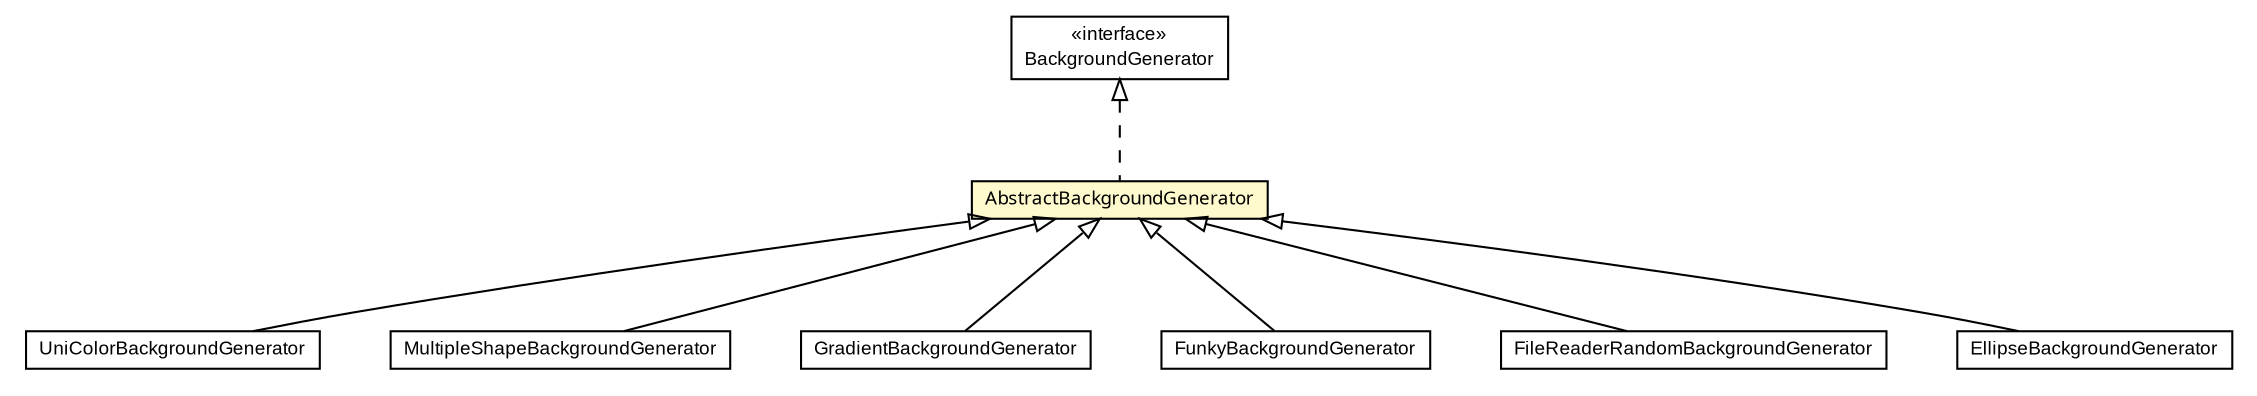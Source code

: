 #!/usr/local/bin/dot
#
# Class diagram 
# Generated by UmlGraph version 4.6 (http://www.spinellis.gr/sw/umlgraph)
#

digraph G {
	edge [fontname="arial",fontsize=10,labelfontname="arial",labelfontsize=10];
	node [fontname="arial",fontsize=10,shape=plaintext];
	// com.octo.captcha.component.image.backgroundgenerator.UniColorBackgroundGenerator
	c6528 [label=<<table border="0" cellborder="1" cellspacing="0" cellpadding="2" port="p" href="./UniColorBackgroundGenerator.html">
		<tr><td><table border="0" cellspacing="0" cellpadding="1">
			<tr><td> UniColorBackgroundGenerator </td></tr>
		</table></td></tr>
		</table>>, fontname="arial", fontcolor="black", fontsize=9.0];
	// com.octo.captcha.component.image.backgroundgenerator.MultipleShapeBackgroundGenerator
	c6529 [label=<<table border="0" cellborder="1" cellspacing="0" cellpadding="2" port="p" href="./MultipleShapeBackgroundGenerator.html">
		<tr><td><table border="0" cellspacing="0" cellpadding="1">
			<tr><td> MultipleShapeBackgroundGenerator </td></tr>
		</table></td></tr>
		</table>>, fontname="arial", fontcolor="black", fontsize=9.0];
	// com.octo.captcha.component.image.backgroundgenerator.GradientBackgroundGenerator
	c6530 [label=<<table border="0" cellborder="1" cellspacing="0" cellpadding="2" port="p" href="./GradientBackgroundGenerator.html">
		<tr><td><table border="0" cellspacing="0" cellpadding="1">
			<tr><td> GradientBackgroundGenerator </td></tr>
		</table></td></tr>
		</table>>, fontname="arial", fontcolor="black", fontsize=9.0];
	// com.octo.captcha.component.image.backgroundgenerator.FunkyBackgroundGenerator
	c6531 [label=<<table border="0" cellborder="1" cellspacing="0" cellpadding="2" port="p" href="./FunkyBackgroundGenerator.html">
		<tr><td><table border="0" cellspacing="0" cellpadding="1">
			<tr><td> FunkyBackgroundGenerator </td></tr>
		</table></td></tr>
		</table>>, fontname="arial", fontcolor="black", fontsize=9.0];
	// com.octo.captcha.component.image.backgroundgenerator.FileReaderRandomBackgroundGenerator
	c6532 [label=<<table border="0" cellborder="1" cellspacing="0" cellpadding="2" port="p" href="./FileReaderRandomBackgroundGenerator.html">
		<tr><td><table border="0" cellspacing="0" cellpadding="1">
			<tr><td> FileReaderRandomBackgroundGenerator </td></tr>
		</table></td></tr>
		</table>>, fontname="arial", fontcolor="black", fontsize=9.0];
	// com.octo.captcha.component.image.backgroundgenerator.EllipseBackgroundGenerator
	c6533 [label=<<table border="0" cellborder="1" cellspacing="0" cellpadding="2" port="p" href="./EllipseBackgroundGenerator.html">
		<tr><td><table border="0" cellspacing="0" cellpadding="1">
			<tr><td> EllipseBackgroundGenerator </td></tr>
		</table></td></tr>
		</table>>, fontname="arial", fontcolor="black", fontsize=9.0];
	// com.octo.captcha.component.image.backgroundgenerator.BackgroundGenerator
	c6534 [label=<<table border="0" cellborder="1" cellspacing="0" cellpadding="2" port="p" href="./BackgroundGenerator.html">
		<tr><td><table border="0" cellspacing="0" cellpadding="1">
			<tr><td> &laquo;interface&raquo; </td></tr>
			<tr><td> BackgroundGenerator </td></tr>
		</table></td></tr>
		</table>>, fontname="arial", fontcolor="black", fontsize=9.0];
	// com.octo.captcha.component.image.backgroundgenerator.AbstractBackgroundGenerator
	c6535 [label=<<table border="0" cellborder="1" cellspacing="0" cellpadding="2" port="p" bgcolor="lemonChiffon" href="./AbstractBackgroundGenerator.html">
		<tr><td><table border="0" cellspacing="0" cellpadding="1">
			<tr><td><font face="ariali"> AbstractBackgroundGenerator </font></td></tr>
		</table></td></tr>
		</table>>, fontname="arial", fontcolor="black", fontsize=9.0];
	//com.octo.captcha.component.image.backgroundgenerator.UniColorBackgroundGenerator extends com.octo.captcha.component.image.backgroundgenerator.AbstractBackgroundGenerator
	c6535:p -> c6528:p [dir=back,arrowtail=empty];
	//com.octo.captcha.component.image.backgroundgenerator.MultipleShapeBackgroundGenerator extends com.octo.captcha.component.image.backgroundgenerator.AbstractBackgroundGenerator
	c6535:p -> c6529:p [dir=back,arrowtail=empty];
	//com.octo.captcha.component.image.backgroundgenerator.GradientBackgroundGenerator extends com.octo.captcha.component.image.backgroundgenerator.AbstractBackgroundGenerator
	c6535:p -> c6530:p [dir=back,arrowtail=empty];
	//com.octo.captcha.component.image.backgroundgenerator.FunkyBackgroundGenerator extends com.octo.captcha.component.image.backgroundgenerator.AbstractBackgroundGenerator
	c6535:p -> c6531:p [dir=back,arrowtail=empty];
	//com.octo.captcha.component.image.backgroundgenerator.FileReaderRandomBackgroundGenerator extends com.octo.captcha.component.image.backgroundgenerator.AbstractBackgroundGenerator
	c6535:p -> c6532:p [dir=back,arrowtail=empty];
	//com.octo.captcha.component.image.backgroundgenerator.EllipseBackgroundGenerator extends com.octo.captcha.component.image.backgroundgenerator.AbstractBackgroundGenerator
	c6535:p -> c6533:p [dir=back,arrowtail=empty];
	//com.octo.captcha.component.image.backgroundgenerator.AbstractBackgroundGenerator implements com.octo.captcha.component.image.backgroundgenerator.BackgroundGenerator
	c6534:p -> c6535:p [dir=back,arrowtail=empty,style=dashed];
}

